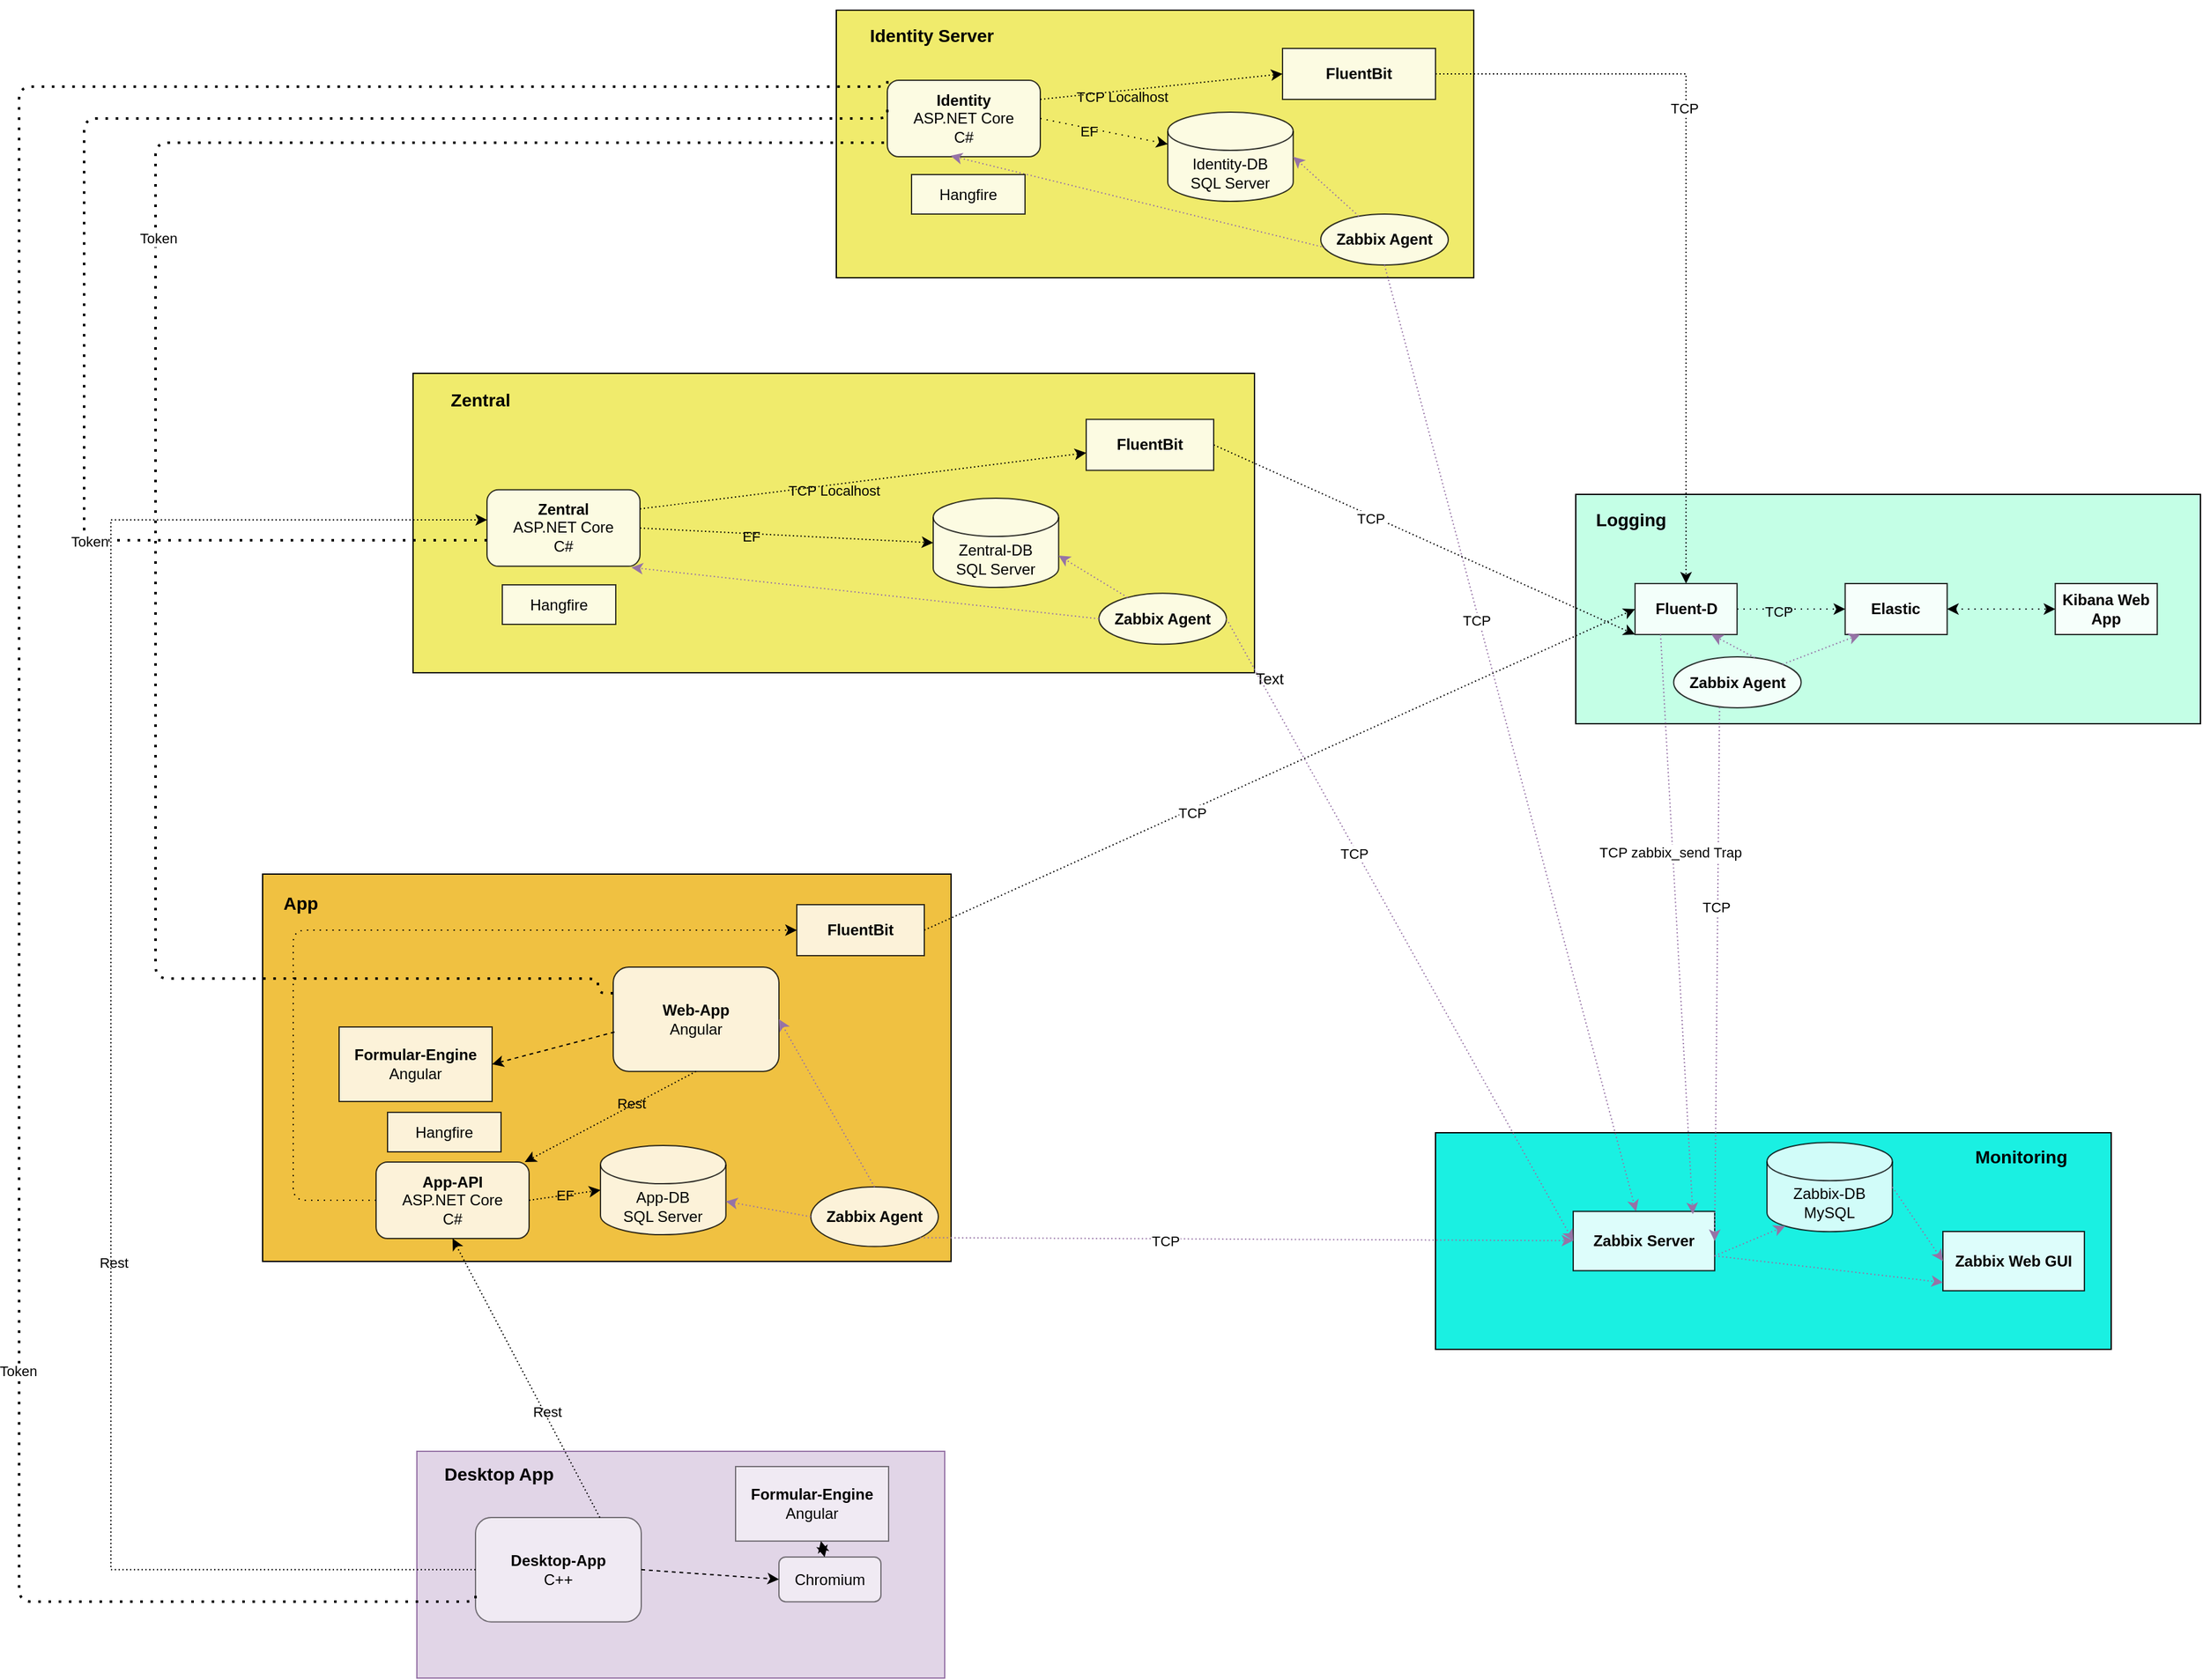 <mxfile version="13.9.9" type="device"><diagram id="kgpKYQtTHZ0yAKxKKP6v" name="Page-1"><mxGraphModel dx="3262" dy="11182" grid="0" gridSize="10" guides="1" tooltips="1" connect="0" arrows="1" fold="1" page="0" pageScale="1" pageWidth="1169" pageHeight="827" math="0" shadow="0"><root><mxCell id="0"/><mxCell id="1" parent="0"/><mxCell id="SCwhC1aCFVVbIEk7alL1-4" value="" style="group" parent="1" vertex="1" connectable="0"><mxGeometry x="-694" y="-8580" width="414" height="178" as="geometry"/></mxCell><mxCell id="CspcoC3dnTflqlSv0pDQ-34" value="" style="rounded=0;whiteSpace=wrap;html=1;fillColor=#e1d5e7;strokeColor=#9673a6;" parent="SCwhC1aCFVVbIEk7alL1-4" vertex="1"><mxGeometry width="414" height="178" as="geometry"/></mxCell><mxCell id="8gRHf_TYqEZh0Na9rNfw-59" value="&lt;b&gt;Desktop-App&lt;/b&gt;&lt;br&gt;C++" style="rounded=1;whiteSpace=wrap;html=1;opacity=50;" parent="SCwhC1aCFVVbIEk7alL1-4" vertex="1"><mxGeometry x="46" y="52.002" width="130" height="81.846" as="geometry"/></mxCell><mxCell id="4SQjoG3vrudGwumoFpq_-115" value="" style="endArrow=classic;html=1;entryX=0;entryY=0.5;entryDx=0;entryDy=0;dashed=1;exitX=1;exitY=0.5;exitDx=0;exitDy=0;" parent="SCwhC1aCFVVbIEk7alL1-4" source="8gRHf_TYqEZh0Na9rNfw-59" target="4SQjoG3vrudGwumoFpq_-134" edge="1"><mxGeometry width="50" height="50" as="geometry"><mxPoint x="420" y="-681.692" as="sourcePoint"/><mxPoint x="330" y="-716.769" as="targetPoint"/></mxGeometry></mxCell><mxCell id="4SQjoG3vrudGwumoFpq_-134" value="Chromium" style="rounded=1;whiteSpace=wrap;html=1;opacity=50;" parent="SCwhC1aCFVVbIEk7alL1-4" vertex="1"><mxGeometry x="284" y="82.996" width="80" height="35.077" as="geometry"/></mxCell><mxCell id="CspcoC3dnTflqlSv0pDQ-65" value="Formular-Engine&lt;br&gt;&lt;span style=&quot;font-weight: normal&quot;&gt;Angular&lt;/span&gt;" style="rounded=0;whiteSpace=wrap;html=1;fontStyle=1;opacity=50;" parent="SCwhC1aCFVVbIEk7alL1-4" vertex="1"><mxGeometry x="250" y="12" width="120" height="58.462" as="geometry"/></mxCell><mxCell id="CspcoC3dnTflqlSv0pDQ-67" value="" style="edgeStyle=none;rounded=0;orthogonalLoop=1;jettySize=auto;html=1;dashed=1;dashPattern=1 4;startArrow=classic;startFill=1;endArrow=classic;endFill=1;" parent="SCwhC1aCFVVbIEk7alL1-4" source="4SQjoG3vrudGwumoFpq_-134" target="CspcoC3dnTflqlSv0pDQ-65" edge="1"><mxGeometry as="geometry"/></mxCell><mxCell id="CspcoC3dnTflqlSv0pDQ-68" value="&lt;b style=&quot;font-size: 14px&quot;&gt;Desktop App&lt;/b&gt;" style="text;html=1;strokeColor=none;fillColor=none;align=center;verticalAlign=middle;whiteSpace=wrap;rounded=0;fontSize=14;" parent="SCwhC1aCFVVbIEk7alL1-4" vertex="1"><mxGeometry x="15" y="8" width="99" height="20" as="geometry"/></mxCell><mxCell id="SCwhC1aCFVVbIEk7alL1-2" value="" style="group" parent="1" vertex="1" connectable="0"><mxGeometry x="-697" y="-9426" width="660" height="235" as="geometry"/></mxCell><mxCell id="8gRHf_TYqEZh0Na9rNfw-7" value="" style="rounded=0;whiteSpace=wrap;html=1;fillColor=#F0EB6C;" parent="SCwhC1aCFVVbIEk7alL1-2" vertex="1"><mxGeometry width="660" height="235" as="geometry"/></mxCell><mxCell id="8gRHf_TYqEZh0Na9rNfw-8" value="&lt;b&gt;Zentral&lt;/b&gt;&lt;br&gt;ASP.NET Core&lt;br&gt;C#" style="rounded=1;whiteSpace=wrap;html=1;opacity=80;" parent="SCwhC1aCFVVbIEk7alL1-2" vertex="1"><mxGeometry x="58" y="91.43" width="120" height="60" as="geometry"/></mxCell><mxCell id="4SQjoG3vrudGwumoFpq_-25" value="Zentral-DB&lt;br&gt;SQL Server" style="shape=cylinder3;whiteSpace=wrap;html=1;boundedLbl=1;backgroundOutline=1;size=15;opacity=80;" parent="SCwhC1aCFVVbIEk7alL1-2" vertex="1"><mxGeometry x="408" y="98" width="98.37" height="70" as="geometry"/></mxCell><mxCell id="4SQjoG3vrudGwumoFpq_-31" value="&lt;b style=&quot;font-size: 14px&quot;&gt;Zentral&lt;br&gt;&lt;br&gt;&lt;/b&gt;" style="text;html=1;strokeColor=none;fillColor=none;align=center;verticalAlign=middle;whiteSpace=wrap;rounded=0;fontSize=14;" parent="SCwhC1aCFVVbIEk7alL1-2" vertex="1"><mxGeometry y="19" width="105.99" height="20" as="geometry"/></mxCell><mxCell id="4SQjoG3vrudGwumoFpq_-38" value="&lt;b&gt;FluentBit&lt;/b&gt;" style="rounded=0;whiteSpace=wrap;html=1;opacity=80;" parent="SCwhC1aCFVVbIEk7alL1-2" vertex="1"><mxGeometry x="528" y="36.14" width="100" height="40" as="geometry"/></mxCell><mxCell id="4SQjoG3vrudGwumoFpq_-45" value="&lt;b&gt;Zabbix Agent&lt;/b&gt;" style="ellipse;whiteSpace=wrap;html=1;opacity=80;" parent="SCwhC1aCFVVbIEk7alL1-2" vertex="1"><mxGeometry x="538" y="172.63" width="100" height="40" as="geometry"/></mxCell><mxCell id="4SQjoG3vrudGwumoFpq_-62" style="edgeStyle=none;rounded=0;orthogonalLoop=1;jettySize=auto;html=1;exitX=1;exitY=0.5;exitDx=0;exitDy=0;entryX=0;entryY=0.5;entryDx=0;entryDy=0;entryPerimeter=0;dashed=1;dashPattern=1 2;" parent="SCwhC1aCFVVbIEk7alL1-2" source="8gRHf_TYqEZh0Na9rNfw-8" target="4SQjoG3vrudGwumoFpq_-25" edge="1"><mxGeometry x="-2" y="-4" as="geometry"><mxPoint x="788" y="-494" as="sourcePoint"/><mxPoint x="908" y="-494" as="targetPoint"/></mxGeometry></mxCell><mxCell id="4SQjoG3vrudGwumoFpq_-63" value="EF" style="edgeLabel;html=1;align=center;verticalAlign=middle;resizable=0;points=[];labelBackgroundColor=none;" parent="4SQjoG3vrudGwumoFpq_-62" vertex="1" connectable="0"><mxGeometry x="-0.25" y="-2" relative="1" as="geometry"><mxPoint as="offset"/></mxGeometry></mxCell><mxCell id="4SQjoG3vrudGwumoFpq_-87" style="edgeStyle=none;rounded=0;orthogonalLoop=1;jettySize=auto;html=1;exitX=1;exitY=0.25;exitDx=0;exitDy=0;dashed=1;dashPattern=1 2;" parent="SCwhC1aCFVVbIEk7alL1-2" source="8gRHf_TYqEZh0Na9rNfw-8" target="4SQjoG3vrudGwumoFpq_-38" edge="1"><mxGeometry x="-2" y="-4" as="geometry"><mxPoint x="188" y="131.43" as="sourcePoint"/><mxPoint x="288.82" y="66.285" as="targetPoint"/></mxGeometry></mxCell><mxCell id="4SQjoG3vrudGwumoFpq_-89" value="TCP Localhost" style="edgeLabel;html=1;align=center;verticalAlign=middle;resizable=0;points=[];labelBackgroundColor=none;" parent="4SQjoG3vrudGwumoFpq_-87" vertex="1" connectable="0"><mxGeometry x="-0.136" y="-4" relative="1" as="geometry"><mxPoint as="offset"/></mxGeometry></mxCell><mxCell id="CspcoC3dnTflqlSv0pDQ-7" style="edgeStyle=none;rounded=0;orthogonalLoop=1;jettySize=auto;html=1;fillColor=#e1d5e7;strokeColor=#9673a6;dashed=1;dashPattern=1 2;entryX=1;entryY=0;entryDx=0;entryDy=45;entryPerimeter=0;" parent="SCwhC1aCFVVbIEk7alL1-2" source="4SQjoG3vrudGwumoFpq_-45" target="4SQjoG3vrudGwumoFpq_-25" edge="1"><mxGeometry x="4" y="6" as="geometry"><mxPoint x="1024.943" y="135.129" as="sourcePoint"/><mxPoint x="1204" y="156" as="targetPoint"/></mxGeometry></mxCell><mxCell id="CspcoC3dnTflqlSv0pDQ-8" style="edgeStyle=none;rounded=0;orthogonalLoop=1;jettySize=auto;html=1;fillColor=#e1d5e7;strokeColor=#9673a6;dashed=1;dashPattern=1 2;entryX=0.944;entryY=1.015;entryDx=0;entryDy=0;entryPerimeter=0;exitX=0;exitY=0.5;exitDx=0;exitDy=0;" parent="SCwhC1aCFVVbIEk7alL1-2" source="4SQjoG3vrudGwumoFpq_-45" target="8gRHf_TYqEZh0Na9rNfw-8" edge="1"><mxGeometry x="4" y="6" as="geometry"><mxPoint x="570.265" y="185.989" as="sourcePoint"/><mxPoint x="387.19" y="76.14" as="targetPoint"/></mxGeometry></mxCell><mxCell id="ZOVx9pZuGwwrexXWV4AR-3" value="Hangfire" style="rounded=0;whiteSpace=wrap;html=1;opacity=80;" vertex="1" parent="SCwhC1aCFVVbIEk7alL1-2"><mxGeometry x="70" y="166" width="89" height="31" as="geometry"/></mxCell><mxCell id="SCwhC1aCFVVbIEk7alL1-1" value="" style="group" parent="1" vertex="1" connectable="0"><mxGeometry x="-815" y="-9033" width="540" height="304" as="geometry"/></mxCell><mxCell id="8gRHf_TYqEZh0Na9rNfw-1" value="" style="rounded=0;whiteSpace=wrap;html=1;fillColor=#F0C141;" parent="SCwhC1aCFVVbIEk7alL1-1" vertex="1"><mxGeometry width="540" height="304" as="geometry"/></mxCell><mxCell id="8gRHf_TYqEZh0Na9rNfw-3" value="&lt;b&gt;Web-App&lt;/b&gt;&lt;br&gt;Angular" style="rounded=1;whiteSpace=wrap;html=1;opacity=80;" parent="SCwhC1aCFVVbIEk7alL1-1" vertex="1"><mxGeometry x="275" y="73.002" width="130" height="81.846" as="geometry"/></mxCell><mxCell id="8gRHf_TYqEZh0Na9rNfw-75" value="Formular-Engine&lt;br&gt;&lt;span style=&quot;font-weight: normal&quot;&gt;Angular&lt;/span&gt;" style="rounded=0;whiteSpace=wrap;html=1;fontStyle=1;opacity=80;" parent="SCwhC1aCFVVbIEk7alL1-1" vertex="1"><mxGeometry x="60" y="120" width="120" height="58.462" as="geometry"/></mxCell><mxCell id="4SQjoG3vrudGwumoFpq_-30" value="&lt;b style=&quot;font-size: 14px;&quot;&gt;App&lt;/b&gt;" style="text;html=1;strokeColor=none;fillColor=none;align=center;verticalAlign=middle;whiteSpace=wrap;rounded=0;fontSize=14;" parent="SCwhC1aCFVVbIEk7alL1-1" vertex="1"><mxGeometry x="10" y="11.692" width="40" height="23.385" as="geometry"/></mxCell><mxCell id="4SQjoG3vrudGwumoFpq_-111" value="" style="endArrow=classic;html=1;entryX=1;entryY=0.5;entryDx=0;entryDy=0;dashed=1;exitX=0.008;exitY=0.623;exitDx=0;exitDy=0;exitPerimeter=0;" parent="SCwhC1aCFVVbIEk7alL1-1" source="8gRHf_TYqEZh0Na9rNfw-3" target="8gRHf_TYqEZh0Na9rNfw-75" edge="1"><mxGeometry width="50" height="50" as="geometry"><mxPoint x="670" y="385.846" as="sourcePoint"/><mxPoint x="720" y="327.385" as="targetPoint"/></mxGeometry></mxCell><mxCell id="CspcoC3dnTflqlSv0pDQ-13" value="&lt;b&gt;Zabbix Agent&lt;/b&gt;" style="ellipse;whiteSpace=wrap;html=1;opacity=80;" parent="SCwhC1aCFVVbIEk7alL1-1" vertex="1"><mxGeometry x="430" y="245.538" width="100" height="46.769" as="geometry"/></mxCell><mxCell id="CspcoC3dnTflqlSv0pDQ-14" style="edgeStyle=none;rounded=0;orthogonalLoop=1;jettySize=auto;html=1;fillColor=#e1d5e7;strokeColor=#9673a6;dashed=1;dashPattern=1 2;exitX=0.5;exitY=0;exitDx=0;exitDy=0;entryX=1;entryY=0.5;entryDx=0;entryDy=0;" parent="SCwhC1aCFVVbIEk7alL1-1" source="CspcoC3dnTflqlSv0pDQ-13" target="8gRHf_TYqEZh0Na9rNfw-3" edge="1"><mxGeometry as="geometry"><mxPoint x="655.6" y="584.382" as="sourcePoint"/><mxPoint x="588.37" y="520.308" as="targetPoint"/></mxGeometry></mxCell><mxCell id="4SQjoG3vrudGwumoFpq_-121" value="&lt;b&gt;App-API&lt;/b&gt;&lt;br&gt;ASP.NET Core&lt;br&gt;C#" style="rounded=1;whiteSpace=wrap;html=1;opacity=80;" parent="SCwhC1aCFVVbIEk7alL1-1" vertex="1"><mxGeometry x="89" y="226" width="120" height="60" as="geometry"/></mxCell><mxCell id="4SQjoG3vrudGwumoFpq_-113" style="edgeStyle=none;rounded=0;orthogonalLoop=1;jettySize=auto;html=1;exitX=0.5;exitY=1;exitDx=0;exitDy=0;dashed=1;dashPattern=1 2;" parent="SCwhC1aCFVVbIEk7alL1-1" source="8gRHf_TYqEZh0Na9rNfw-3" target="4SQjoG3vrudGwumoFpq_-121" edge="1"><mxGeometry as="geometry"><mxPoint x="456" y="117" as="sourcePoint"/><mxPoint x="1132.515" y="207" as="targetPoint"/></mxGeometry></mxCell><mxCell id="4SQjoG3vrudGwumoFpq_-114" value="Rest" style="edgeLabel;html=1;align=center;verticalAlign=middle;resizable=0;points=[];labelBackgroundColor=none;" parent="4SQjoG3vrudGwumoFpq_-113" vertex="1" connectable="0"><mxGeometry x="-0.25" y="-2" relative="1" as="geometry"><mxPoint as="offset"/></mxGeometry></mxCell><mxCell id="4SQjoG3vrudGwumoFpq_-24" value="App-DB&lt;br&gt;SQL Server" style="shape=cylinder3;whiteSpace=wrap;html=1;boundedLbl=1;backgroundOutline=1;size=15;opacity=80;" parent="SCwhC1aCFVVbIEk7alL1-1" vertex="1"><mxGeometry x="265" y="213" width="98.37" height="70" as="geometry"/></mxCell><mxCell id="4SQjoG3vrudGwumoFpq_-122" value="EF" style="endArrow=classic;html=1;dashed=1;dashPattern=1 2;exitX=1;exitY=0.5;exitDx=0;exitDy=0;entryX=0;entryY=0.5;entryDx=0;entryDy=0;entryPerimeter=0;labelBackgroundColor=none;" parent="SCwhC1aCFVVbIEk7alL1-1" source="4SQjoG3vrudGwumoFpq_-121" target="4SQjoG3vrudGwumoFpq_-24" edge="1"><mxGeometry x="29" y="347" width="50" height="50" as="geometry"><mxPoint x="579" y="312" as="sourcePoint"/><mxPoint x="629" y="262" as="targetPoint"/></mxGeometry></mxCell><mxCell id="4SQjoG3vrudGwumoFpq_-39" value="&lt;b&gt;FluentBit&lt;/b&gt;" style="rounded=0;whiteSpace=wrap;html=1;opacity=80;" parent="SCwhC1aCFVVbIEk7alL1-1" vertex="1"><mxGeometry x="419" y="24" width="100" height="40" as="geometry"/></mxCell><mxCell id="CspcoC3dnTflqlSv0pDQ-71" value="" style="endArrow=classic;html=1;dashed=1;dashPattern=1 4;entryX=0;entryY=0.5;entryDx=0;entryDy=0;exitX=0;exitY=0.5;exitDx=0;exitDy=0;edgeStyle=orthogonalEdgeStyle;" parent="SCwhC1aCFVVbIEk7alL1-1" source="4SQjoG3vrudGwumoFpq_-121" target="4SQjoG3vrudGwumoFpq_-39" edge="1"><mxGeometry width="50" height="50" relative="1" as="geometry"><mxPoint x="948" y="323" as="sourcePoint"/><mxPoint x="998" y="273" as="targetPoint"/><Array as="points"><mxPoint x="24" y="256"/><mxPoint x="24" y="44"/></Array></mxGeometry></mxCell><mxCell id="CspcoC3dnTflqlSv0pDQ-72" style="edgeStyle=none;rounded=0;orthogonalLoop=1;jettySize=auto;html=1;fillColor=#e1d5e7;strokeColor=#9673a6;dashed=1;dashPattern=1 2;exitX=0;exitY=0.5;exitDx=0;exitDy=0;" parent="SCwhC1aCFVVbIEk7alL1-1" source="CspcoC3dnTflqlSv0pDQ-13" target="4SQjoG3vrudGwumoFpq_-24" edge="1"><mxGeometry x="10" y="10" as="geometry"><mxPoint x="490.0" y="255.538" as="sourcePoint"/><mxPoint x="415.0" y="123.925" as="targetPoint"/></mxGeometry></mxCell><mxCell id="ZOVx9pZuGwwrexXWV4AR-1" value="Hangfire" style="rounded=0;whiteSpace=wrap;html=1;opacity=80;" vertex="1" parent="SCwhC1aCFVVbIEk7alL1-1"><mxGeometry x="98" y="187" width="89" height="31" as="geometry"/></mxCell><mxCell id="8gRHf_TYqEZh0Na9rNfw-10" value="" style="rounded=0;whiteSpace=wrap;html=1;fillColor=#F0EB6C;fontStyle=4" parent="1" vertex="1"><mxGeometry x="-365" y="-9711" width="500" height="210" as="geometry"/></mxCell><mxCell id="4SQjoG3vrudGwumoFpq_-56" style="edgeStyle=none;rounded=0;orthogonalLoop=1;jettySize=auto;html=1;exitX=1;exitY=0.5;exitDx=0;exitDy=0;dashed=1;dashPattern=1 4;" parent="1" source="8gRHf_TYqEZh0Na9rNfw-11" target="4SQjoG3vrudGwumoFpq_-32" edge="1"><mxGeometry relative="1" as="geometry"/></mxCell><mxCell id="4SQjoG3vrudGwumoFpq_-57" value="EF" style="edgeLabel;html=1;align=center;verticalAlign=middle;resizable=0;points=[];labelBackgroundColor=none;" parent="4SQjoG3vrudGwumoFpq_-56" vertex="1" connectable="0"><mxGeometry x="-0.25" y="-2" relative="1" as="geometry"><mxPoint as="offset"/></mxGeometry></mxCell><mxCell id="8gRHf_TYqEZh0Na9rNfw-11" value="&lt;b&gt;Identity&lt;/b&gt;&lt;br&gt;ASP.NET Core&lt;br&gt;C#" style="rounded=1;whiteSpace=wrap;html=1;opacity=80;" parent="1" vertex="1"><mxGeometry x="-325" y="-9656" width="120" height="60" as="geometry"/></mxCell><mxCell id="4SQjoG3vrudGwumoFpq_-14" style="edgeStyle=none;rounded=0;orthogonalLoop=1;jettySize=auto;html=1;exitX=0;exitY=0;exitDx=0;exitDy=0;" parent="1" source="8gRHf_TYqEZh0Na9rNfw-10" target="8gRHf_TYqEZh0Na9rNfw-10" edge="1"><mxGeometry relative="1" as="geometry"/></mxCell><mxCell id="4SQjoG3vrudGwumoFpq_-15" style="edgeStyle=none;rounded=0;orthogonalLoop=1;jettySize=auto;html=1;exitX=1;exitY=1;exitDx=0;exitDy=0;" parent="1" source="8gRHf_TYqEZh0Na9rNfw-10" target="8gRHf_TYqEZh0Na9rNfw-10" edge="1"><mxGeometry relative="1" as="geometry"/></mxCell><mxCell id="4SQjoG3vrudGwumoFpq_-16" style="edgeStyle=none;rounded=0;orthogonalLoop=1;jettySize=auto;html=1;exitX=1;exitY=0.5;exitDx=0;exitDy=0;" parent="1" source="8gRHf_TYqEZh0Na9rNfw-10" target="8gRHf_TYqEZh0Na9rNfw-10" edge="1"><mxGeometry relative="1" as="geometry"/></mxCell><mxCell id="4SQjoG3vrudGwumoFpq_-32" value="Identity-DB&lt;br&gt;SQL Server" style="shape=cylinder3;whiteSpace=wrap;html=1;boundedLbl=1;backgroundOutline=1;size=15;opacity=80;" parent="1" vertex="1"><mxGeometry x="-105" y="-9631" width="98.37" height="70" as="geometry"/></mxCell><mxCell id="4SQjoG3vrudGwumoFpq_-37" value="&lt;b&gt;FluentBit&lt;/b&gt;" style="rounded=0;whiteSpace=wrap;html=1;opacity=80;" parent="1" vertex="1"><mxGeometry x="-15" y="-9681" width="120" height="40" as="geometry"/></mxCell><mxCell id="4SQjoG3vrudGwumoFpq_-43" value="&lt;b&gt;Zabbix Agent&lt;/b&gt;" style="ellipse;whiteSpace=wrap;html=1;opacity=80;" parent="1" vertex="1"><mxGeometry x="15" y="-9551" width="100" height="40" as="geometry"/></mxCell><mxCell id="4SQjoG3vrudGwumoFpq_-47" value="" style="rounded=0;whiteSpace=wrap;html=1;fillColor=#1AF0E2;" parent="1" vertex="1" connectable="0"><mxGeometry x="105" y="-8830" width="530" height="170" as="geometry"/></mxCell><mxCell id="4SQjoG3vrudGwumoFpq_-48" value="&lt;b style=&quot;font-size: 14px;&quot;&gt;Identity Server&lt;/b&gt;" style="text;html=1;strokeColor=none;fillColor=none;align=center;verticalAlign=middle;whiteSpace=wrap;rounded=0;fontSize=14;" parent="1" vertex="1"><mxGeometry x="-345" y="-9701" width="110" height="20" as="geometry"/></mxCell><mxCell id="4SQjoG3vrudGwumoFpq_-67" style="edgeStyle=none;rounded=0;orthogonalLoop=1;jettySize=auto;html=1;exitX=0.5;exitY=1;exitDx=0;exitDy=0;fillColor=#e1d5e7;strokeColor=#9673a6;dashed=1;dashPattern=1 2;" parent="1" source="4SQjoG3vrudGwumoFpq_-43" target="8gRHf_TYqEZh0Na9rNfw-40" edge="1"><mxGeometry relative="1" as="geometry"><mxPoint x="-185" y="-9606" as="sourcePoint"/><mxPoint x="-65" y="-9606" as="targetPoint"/></mxGeometry></mxCell><mxCell id="4SQjoG3vrudGwumoFpq_-68" value="TCP" style="edgeLabel;html=1;align=center;verticalAlign=middle;resizable=0;points=[];" parent="4SQjoG3vrudGwumoFpq_-67" vertex="1" connectable="0"><mxGeometry x="-0.25" y="-2" relative="1" as="geometry"><mxPoint as="offset"/></mxGeometry></mxCell><mxCell id="4SQjoG3vrudGwumoFpq_-92" value="" style="edgeStyle=none;rounded=0;orthogonalLoop=1;jettySize=auto;html=1;exitX=1;exitY=0.25;exitDx=0;exitDy=0;entryX=0;entryY=0.5;entryDx=0;entryDy=0;dashed=1;dashPattern=1 2;" parent="1" source="8gRHf_TYqEZh0Na9rNfw-11" target="4SQjoG3vrudGwumoFpq_-37" edge="1"><mxGeometry relative="1" as="geometry"><mxPoint x="-257.04" y="-9594.02" as="sourcePoint"/><mxPoint x="-254.04" y="-9570" as="targetPoint"/></mxGeometry></mxCell><mxCell id="4SQjoG3vrudGwumoFpq_-129" value="TCP Localhost" style="edgeLabel;html=1;align=center;verticalAlign=middle;resizable=0;points=[];labelBackgroundColor=none;" parent="4SQjoG3vrudGwumoFpq_-92" vertex="1" connectable="0"><mxGeometry x="-0.33" y="-4" relative="1" as="geometry"><mxPoint as="offset"/></mxGeometry></mxCell><mxCell id="8gRHf_TYqEZh0Na9rNfw-39" value="Monitoring&lt;br style=&quot;font-size: 14px;&quot;&gt;" style="text;html=1;strokeColor=none;fillColor=none;align=center;verticalAlign=middle;whiteSpace=wrap;rounded=0;fontStyle=1;fontSize=14;" parent="1" vertex="1"><mxGeometry x="500" y="-8822.357" width="129.434" height="23.265" as="geometry"/></mxCell><mxCell id="8gRHf_TYqEZh0Na9rNfw-40" value="&lt;b&gt;Zabbix Server&lt;/b&gt;" style="rounded=0;whiteSpace=wrap;html=1;strokeWidth=1;perimeterSpacing=0;opacity=85;" parent="1" vertex="1"><mxGeometry x="213.0" y="-8768.269" width="110.943" height="46.531" as="geometry"/></mxCell><mxCell id="4SQjoG3vrudGwumoFpq_-9" value="" style="rounded=0;whiteSpace=wrap;html=1;fillColor=#C4FFE6;fontStyle=4" parent="1" vertex="1"><mxGeometry x="215" y="-9331" width="490" height="180" as="geometry"/></mxCell><mxCell id="4SQjoG3vrudGwumoFpq_-10" value="&lt;b style=&quot;font-size: 14px;&quot;&gt;Logging&lt;/b&gt;" style="text;html=1;strokeColor=none;fillColor=none;align=center;verticalAlign=middle;whiteSpace=wrap;rounded=0;fontSize=14;" parent="1" vertex="1"><mxGeometry x="234.995" y="-9321" width="46.791" height="20" as="geometry"/></mxCell><mxCell id="4SQjoG3vrudGwumoFpq_-36" value="&lt;b&gt;Fluent-D&lt;/b&gt;" style="rounded=0;whiteSpace=wrap;html=1;opacity=80;" parent="1" vertex="1"><mxGeometry x="261.515" y="-9261" width="80" height="40" as="geometry"/></mxCell><mxCell id="4SQjoG3vrudGwumoFpq_-40" value="&lt;b&gt;Elastic&lt;br&gt;&lt;/b&gt;" style="rounded=0;whiteSpace=wrap;html=1;opacity=85;" parent="1" vertex="1"><mxGeometry x="426.31" y="-9261" width="80" height="40" as="geometry"/></mxCell><mxCell id="4SQjoG3vrudGwumoFpq_-42" value="&lt;b&gt;Kibana Web App&lt;/b&gt;" style="rounded=0;whiteSpace=wrap;html=1;opacity=85;" parent="1" vertex="1"><mxGeometry x="591.12" y="-9261" width="80" height="40" as="geometry"/></mxCell><mxCell id="4SQjoG3vrudGwumoFpq_-50" value="&lt;b&gt;Zabbix Agent&lt;/b&gt;" style="ellipse;whiteSpace=wrap;html=1;opacity=80;" parent="1" vertex="1"><mxGeometry x="291.79" y="-9203.5" width="100" height="40" as="geometry"/></mxCell><mxCell id="4SQjoG3vrudGwumoFpq_-81" style="edgeStyle=none;rounded=0;orthogonalLoop=1;jettySize=auto;html=1;exitX=1;exitY=0.5;exitDx=0;exitDy=0;entryX=0;entryY=0.5;entryDx=0;entryDy=0;dashed=1;dashPattern=1 4;" parent="1" source="4SQjoG3vrudGwumoFpq_-36" target="4SQjoG3vrudGwumoFpq_-40" edge="1"><mxGeometry x="225" y="-9326" as="geometry"><mxPoint x="-245" y="-9606" as="sourcePoint"/><mxPoint x="-125" y="-9606" as="targetPoint"/></mxGeometry></mxCell><mxCell id="4SQjoG3vrudGwumoFpq_-82" value="TCP" style="edgeLabel;html=1;align=center;verticalAlign=middle;resizable=0;points=[];labelBackgroundColor=none;" parent="4SQjoG3vrudGwumoFpq_-81" vertex="1" connectable="0"><mxGeometry x="-0.25" y="-2" relative="1" as="geometry"><mxPoint as="offset"/></mxGeometry></mxCell><mxCell id="4SQjoG3vrudGwumoFpq_-75" style="edgeStyle=none;rounded=0;orthogonalLoop=1;jettySize=auto;html=1;exitX=0.36;exitY=0.988;exitDx=0;exitDy=0;entryX=1;entryY=0.5;entryDx=0;entryDy=0;fillColor=#e1d5e7;strokeColor=#9673a6;exitPerimeter=0;dashed=1;dashPattern=1 2;" parent="1" source="4SQjoG3vrudGwumoFpq_-50" target="8gRHf_TYqEZh0Na9rNfw-40" edge="1"><mxGeometry relative="1" as="geometry"><mxPoint x="65" y="-9501" as="sourcePoint"/><mxPoint x="-19.851" y="-8888.619" as="targetPoint"/></mxGeometry></mxCell><mxCell id="4SQjoG3vrudGwumoFpq_-76" value="TCP" style="edgeLabel;html=1;align=center;verticalAlign=middle;resizable=0;points=[];" parent="4SQjoG3vrudGwumoFpq_-75" vertex="1" connectable="0"><mxGeometry x="-0.25" y="-2" relative="1" as="geometry"><mxPoint as="offset"/></mxGeometry></mxCell><mxCell id="4SQjoG3vrudGwumoFpq_-71" style="edgeStyle=orthogonalEdgeStyle;rounded=0;orthogonalLoop=1;jettySize=auto;html=1;entryX=0.5;entryY=0;entryDx=0;entryDy=0;dashed=1;dashPattern=1 2;exitX=1;exitY=0.5;exitDx=0;exitDy=0;" parent="1" source="4SQjoG3vrudGwumoFpq_-37" target="4SQjoG3vrudGwumoFpq_-36" edge="1"><mxGeometry relative="1" as="geometry"><mxPoint x="-165" y="-9586" as="sourcePoint"/><mxPoint x="-45" y="-9586" as="targetPoint"/><Array as="points"><mxPoint x="301" y="-9661"/></Array></mxGeometry></mxCell><mxCell id="4SQjoG3vrudGwumoFpq_-72" value="TCP" style="edgeLabel;html=1;align=center;verticalAlign=middle;resizable=0;points=[];" parent="4SQjoG3vrudGwumoFpq_-71" vertex="1" connectable="0"><mxGeometry x="-0.25" y="-2" relative="1" as="geometry"><mxPoint as="offset"/></mxGeometry></mxCell><mxCell id="CspcoC3dnTflqlSv0pDQ-1" value="Zabbix-DB MySQL" style="shape=cylinder3;whiteSpace=wrap;html=1;boundedLbl=1;backgroundOutline=1;size=15;opacity=80;" parent="1" vertex="1"><mxGeometry x="365" y="-8822.36" width="98.37" height="70" as="geometry"/></mxCell><mxCell id="CspcoC3dnTflqlSv0pDQ-2" value="&lt;b&gt;Zabbix Web GUI&lt;/b&gt;" style="rounded=0;whiteSpace=wrap;html=1;strokeWidth=1;perimeterSpacing=0;opacity=85;" parent="1" vertex="1"><mxGeometry x="503.0" y="-8752.499" width="110.943" height="46.531" as="geometry"/></mxCell><mxCell id="CspcoC3dnTflqlSv0pDQ-3" style="edgeStyle=none;rounded=0;orthogonalLoop=1;jettySize=auto;html=1;exitX=1;exitY=0.75;exitDx=0;exitDy=0;entryX=0.145;entryY=1;entryDx=0;entryDy=-4.35;fillColor=#e1d5e7;strokeColor=#9673a6;dashed=1;dashPattern=1 2;entryPerimeter=0;" parent="1" source="8gRHf_TYqEZh0Na9rNfw-40" target="CspcoC3dnTflqlSv0pDQ-1" edge="1"><mxGeometry relative="1" as="geometry"><mxPoint x="625.79" y="-9125.48" as="sourcePoint"/><mxPoint x="333.943" y="-8757.503" as="targetPoint"/></mxGeometry></mxCell><mxCell id="CspcoC3dnTflqlSv0pDQ-5" style="edgeStyle=none;rounded=0;orthogonalLoop=1;jettySize=auto;html=1;exitX=1;exitY=0.5;exitDx=0;exitDy=0;fillColor=#e1d5e7;strokeColor=#9673a6;dashed=1;dashPattern=1 2;exitPerimeter=0;entryX=0;entryY=0.5;entryDx=0;entryDy=0;" parent="1" source="CspcoC3dnTflqlSv0pDQ-1" target="CspcoC3dnTflqlSv0pDQ-2" edge="1"><mxGeometry relative="1" as="geometry"><mxPoint x="333.943" y="-8745.871" as="sourcePoint"/><mxPoint x="493" y="-8742.5" as="targetPoint"/></mxGeometry></mxCell><mxCell id="CspcoC3dnTflqlSv0pDQ-6" style="edgeStyle=none;rounded=0;orthogonalLoop=1;jettySize=auto;html=1;exitX=1;exitY=0.75;exitDx=0;exitDy=0;fillColor=#e1d5e7;strokeColor=#9673a6;dashed=1;dashPattern=1 2;" parent="1" source="8gRHf_TYqEZh0Na9rNfw-40" edge="1"><mxGeometry relative="1" as="geometry"><mxPoint x="333.943" y="-8723.371" as="sourcePoint"/><mxPoint x="503" y="-8712.5" as="targetPoint"/></mxGeometry></mxCell><mxCell id="CspcoC3dnTflqlSv0pDQ-11" style="edgeStyle=none;rounded=0;orthogonalLoop=1;jettySize=auto;html=1;fillColor=#e1d5e7;strokeColor=#9673a6;dashed=1;dashPattern=1 2;exitX=0.035;exitY=0.659;exitDx=0;exitDy=0;exitPerimeter=0;entryX=0.414;entryY=0.988;entryDx=0;entryDy=0;entryPerimeter=0;" parent="1" source="4SQjoG3vrudGwumoFpq_-43" target="8gRHf_TYqEZh0Na9rNfw-11" edge="1"><mxGeometry relative="1" as="geometry"><mxPoint x="-329.4" y="-8941.2" as="sourcePoint"/><mxPoint x="-396.63" y="-8996" as="targetPoint"/></mxGeometry></mxCell><mxCell id="CspcoC3dnTflqlSv0pDQ-12" style="edgeStyle=none;rounded=0;orthogonalLoop=1;jettySize=auto;html=1;fillColor=#e1d5e7;strokeColor=#9673a6;dashed=1;dashPattern=1 2;entryX=1;entryY=0.5;entryDx=0;entryDy=0;entryPerimeter=0;" parent="1" source="4SQjoG3vrudGwumoFpq_-43" target="4SQjoG3vrudGwumoFpq_-32" edge="1"><mxGeometry relative="1" as="geometry"><mxPoint x="28.5" y="-9514.64" as="sourcePoint"/><mxPoint x="-265.32" y="-9586.72" as="targetPoint"/></mxGeometry></mxCell><mxCell id="CspcoC3dnTflqlSv0pDQ-24" style="edgeStyle=none;rounded=0;orthogonalLoop=1;jettySize=auto;html=1;fillColor=#e1d5e7;strokeColor=#9673a6;dashed=1;dashPattern=1 2;entryX=0.146;entryY=1;entryDx=0;entryDy=0;entryPerimeter=0;exitX=1;exitY=0;exitDx=0;exitDy=0;" parent="1" source="4SQjoG3vrudGwumoFpq_-50" target="4SQjoG3vrudGwumoFpq_-40" edge="1"><mxGeometry relative="1" as="geometry"><mxPoint x="386" y="-9199" as="sourcePoint"/><mxPoint x="-396.63" y="-8996" as="targetPoint"/></mxGeometry></mxCell><mxCell id="CspcoC3dnTflqlSv0pDQ-25" style="edgeStyle=none;rounded=0;orthogonalLoop=1;jettySize=auto;html=1;fillColor=#e1d5e7;strokeColor=#9673a6;dashed=1;dashPattern=1 2;entryX=0.75;entryY=1;entryDx=0;entryDy=0;exitX=0.636;exitY=0.015;exitDx=0;exitDy=0;exitPerimeter=0;" parent="1" source="4SQjoG3vrudGwumoFpq_-50" target="4SQjoG3vrudGwumoFpq_-36" edge="1"><mxGeometry relative="1" as="geometry"><mxPoint x="387.023" y="-9187.691" as="sourcePoint"/><mxPoint x="447.99" y="-9211" as="targetPoint"/></mxGeometry></mxCell><mxCell id="4SQjoG3vrudGwumoFpq_-106" style="edgeStyle=none;rounded=0;orthogonalLoop=1;jettySize=auto;html=1;entryX=0.846;entryY=0.045;entryDx=0;entryDy=0;fillColor=#e1d5e7;strokeColor=#9673a6;dashed=1;dashPattern=1 2;entryPerimeter=0;exitX=0.25;exitY=1;exitDx=0;exitDy=0;" parent="1" source="4SQjoG3vrudGwumoFpq_-36" target="8gRHf_TYqEZh0Na9rNfw-40" edge="1"><mxGeometry relative="1" as="geometry"><mxPoint x="454" y="-9049" as="sourcePoint"/><mxPoint x="33.113" y="-8870.524" as="targetPoint"/></mxGeometry></mxCell><mxCell id="4SQjoG3vrudGwumoFpq_-107" value="TCP zabbix_send Trap" style="edgeLabel;html=1;align=center;verticalAlign=middle;resizable=0;points=[];" parent="4SQjoG3vrudGwumoFpq_-106" vertex="1" connectable="0"><mxGeometry x="-0.25" y="-2" relative="1" as="geometry"><mxPoint as="offset"/></mxGeometry></mxCell><mxCell id="CspcoC3dnTflqlSv0pDQ-26" value="Text" style="text;html=1;strokeColor=none;fillColor=none;align=center;verticalAlign=middle;whiteSpace=wrap;rounded=0;labelBackgroundColor=none;" parent="1" vertex="1"><mxGeometry x="-45" y="-9196" width="40" height="20" as="geometry"/></mxCell><mxCell id="CspcoC3dnTflqlSv0pDQ-28" value="" style="endArrow=classic;startArrow=classic;html=1;dashed=1;dashPattern=1 4;exitX=1;exitY=0.5;exitDx=0;exitDy=0;entryX=0;entryY=0.5;entryDx=0;entryDy=0;" parent="1" source="4SQjoG3vrudGwumoFpq_-40" target="4SQjoG3vrudGwumoFpq_-42" edge="1"><mxGeometry width="50" height="50" relative="1" as="geometry"><mxPoint x="518" y="-9150" as="sourcePoint"/><mxPoint x="568" y="-9200" as="targetPoint"/></mxGeometry></mxCell><mxCell id="CspcoC3dnTflqlSv0pDQ-29" value="" style="endArrow=none;dashed=1;html=1;dashPattern=1 3;strokeWidth=2;entryX=0;entryY=0.383;entryDx=0;entryDy=0;edgeStyle=orthogonalEdgeStyle;entryPerimeter=0;" parent="1" source="8gRHf_TYqEZh0Na9rNfw-8" target="8gRHf_TYqEZh0Na9rNfw-11" edge="1"><mxGeometry width="50" height="50" relative="1" as="geometry"><mxPoint x="-566" y="-9378" as="sourcePoint"/><mxPoint x="-315" y="-9646" as="targetPoint"/><Array as="points"><mxPoint x="-955" y="-9295"/><mxPoint x="-955" y="-9626"/><mxPoint x="-325" y="-9626"/></Array></mxGeometry></mxCell><mxCell id="CspcoC3dnTflqlSv0pDQ-30" value="Token" style="edgeLabel;html=1;align=center;verticalAlign=middle;resizable=0;points=[];" parent="CspcoC3dnTflqlSv0pDQ-29" vertex="1" connectable="0"><mxGeometry x="-0.514" y="1" relative="1" as="geometry"><mxPoint as="offset"/></mxGeometry></mxCell><mxCell id="CspcoC3dnTflqlSv0pDQ-35" style="edgeStyle=orthogonalEdgeStyle;rounded=0;orthogonalLoop=1;jettySize=auto;html=1;dashed=1;dashPattern=1 2;" parent="1" source="8gRHf_TYqEZh0Na9rNfw-59" edge="1"><mxGeometry relative="1" as="geometry"><mxPoint x="-827.5" y="-8477.998" as="sourcePoint"/><mxPoint x="-639" y="-9311" as="targetPoint"/><Array as="points"><mxPoint x="-934" y="-8487"/><mxPoint x="-934" y="-9311"/><mxPoint x="-639" y="-9311"/></Array></mxGeometry></mxCell><mxCell id="CspcoC3dnTflqlSv0pDQ-36" value="Rest" style="edgeLabel;html=1;align=center;verticalAlign=middle;resizable=0;points=[];labelBackgroundColor=none;" parent="CspcoC3dnTflqlSv0pDQ-35" vertex="1" connectable="0"><mxGeometry x="-0.25" y="-2" relative="1" as="geometry"><mxPoint as="offset"/></mxGeometry></mxCell><mxCell id="4SQjoG3vrudGwumoFpq_-117" style="edgeStyle=none;rounded=0;orthogonalLoop=1;jettySize=auto;html=1;exitX=0.75;exitY=0;exitDx=0;exitDy=0;dashed=1;dashPattern=1 2;entryX=0.5;entryY=1;entryDx=0;entryDy=0;" parent="1" source="8gRHf_TYqEZh0Na9rNfw-59" target="4SQjoG3vrudGwumoFpq_-121" edge="1"><mxGeometry relative="1" as="geometry"><mxPoint x="-685" y="-9211" as="sourcePoint"/><mxPoint x="-837.96" y="-9019.01" as="targetPoint"/><Array as="points"/></mxGeometry></mxCell><mxCell id="4SQjoG3vrudGwumoFpq_-118" value="Rest" style="edgeLabel;html=1;align=center;verticalAlign=middle;resizable=0;points=[];labelBackgroundColor=none;" parent="4SQjoG3vrudGwumoFpq_-117" vertex="1" connectable="0"><mxGeometry x="-0.25" y="-2" relative="1" as="geometry"><mxPoint as="offset"/></mxGeometry></mxCell><mxCell id="4SQjoG3vrudGwumoFpq_-98" value="" style="endArrow=none;dashed=1;html=1;dashPattern=1 3;strokeWidth=2;edgeStyle=orthogonalEdgeStyle;exitX=0;exitY=0.25;exitDx=0;exitDy=0;" parent="1" source="8gRHf_TYqEZh0Na9rNfw-3" edge="1"><mxGeometry width="50" height="50" relative="1" as="geometry"><mxPoint x="-725" y="-9256" as="sourcePoint"/><mxPoint x="-325" y="-9607" as="targetPoint"/><Array as="points"><mxPoint x="-552" y="-8951"/><mxPoint x="-899" y="-8951"/><mxPoint x="-899" y="-9607"/></Array></mxGeometry></mxCell><mxCell id="4SQjoG3vrudGwumoFpq_-101" value="Token" style="edgeLabel;html=1;align=center;verticalAlign=middle;resizable=0;points=[];" parent="4SQjoG3vrudGwumoFpq_-98" vertex="1" connectable="0"><mxGeometry x="0.189" y="-2" relative="1" as="geometry"><mxPoint as="offset"/></mxGeometry></mxCell><mxCell id="4SQjoG3vrudGwumoFpq_-73" style="edgeStyle=none;rounded=0;orthogonalLoop=1;jettySize=auto;html=1;exitX=1;exitY=0.5;exitDx=0;exitDy=0;entryX=0;entryY=0.5;entryDx=0;entryDy=0;dashed=1;dashPattern=1 2;" parent="1" source="4SQjoG3vrudGwumoFpq_-39" target="4SQjoG3vrudGwumoFpq_-36" edge="1"><mxGeometry relative="1" as="geometry"><mxPoint x="-155" y="-9576" as="sourcePoint"/><mxPoint x="-35" y="-9576" as="targetPoint"/></mxGeometry></mxCell><mxCell id="4SQjoG3vrudGwumoFpq_-74" value="TCP" style="edgeLabel;html=1;align=center;verticalAlign=middle;resizable=0;points=[];" parent="4SQjoG3vrudGwumoFpq_-73" vertex="1" connectable="0"><mxGeometry x="-0.25" y="-2" relative="1" as="geometry"><mxPoint as="offset"/></mxGeometry></mxCell><mxCell id="4SQjoG3vrudGwumoFpq_-65" style="edgeStyle=none;rounded=0;orthogonalLoop=1;jettySize=auto;html=1;exitX=1;exitY=1;exitDx=0;exitDy=0;fillColor=#e1d5e7;strokeColor=#9673a6;dashed=1;dashPattern=1 2;" parent="1" source="CspcoC3dnTflqlSv0pDQ-13" target="8gRHf_TYqEZh0Na9rNfw-40" edge="1"><mxGeometry relative="1" as="geometry"><mxPoint x="-283" y="-9018" as="sourcePoint"/><mxPoint x="-75" y="-9616" as="targetPoint"/></mxGeometry></mxCell><mxCell id="4SQjoG3vrudGwumoFpq_-66" value="TCP" style="edgeLabel;html=1;align=center;verticalAlign=middle;resizable=0;points=[];" parent="4SQjoG3vrudGwumoFpq_-65" vertex="1" connectable="0"><mxGeometry x="-0.25" y="-2" relative="1" as="geometry"><mxPoint as="offset"/></mxGeometry></mxCell><mxCell id="4SQjoG3vrudGwumoFpq_-69" style="edgeStyle=none;rounded=0;orthogonalLoop=1;jettySize=auto;html=1;exitX=1;exitY=0.5;exitDx=0;exitDy=0;dashed=1;dashPattern=1 2;entryX=0;entryY=1;entryDx=0;entryDy=0;" parent="1" source="4SQjoG3vrudGwumoFpq_-38" target="4SQjoG3vrudGwumoFpq_-36" edge="1"><mxGeometry relative="1" as="geometry"><mxPoint x="-175" y="-9596" as="sourcePoint"/><mxPoint x="315" y="-9241" as="targetPoint"/></mxGeometry></mxCell><mxCell id="4SQjoG3vrudGwumoFpq_-70" value="TCP" style="edgeLabel;html=1;align=center;verticalAlign=middle;resizable=0;points=[];" parent="4SQjoG3vrudGwumoFpq_-69" vertex="1" connectable="0"><mxGeometry x="-0.25" y="-2" relative="1" as="geometry"><mxPoint as="offset"/></mxGeometry></mxCell><mxCell id="4SQjoG3vrudGwumoFpq_-77" style="edgeStyle=none;rounded=0;orthogonalLoop=1;jettySize=auto;html=1;exitX=1;exitY=0.5;exitDx=0;exitDy=0;fillColor=#e1d5e7;strokeColor=#9673a6;dashed=1;dashPattern=1 2;entryX=0;entryY=0.5;entryDx=0;entryDy=0;" parent="1" source="4SQjoG3vrudGwumoFpq_-45" target="8gRHf_TYqEZh0Na9rNfw-40" edge="1"><mxGeometry relative="1" as="geometry"><mxPoint x="65" y="-9501" as="sourcePoint"/><mxPoint x="25" y="-8798" as="targetPoint"/></mxGeometry></mxCell><mxCell id="4SQjoG3vrudGwumoFpq_-78" value="TCP" style="edgeLabel;html=1;align=center;verticalAlign=middle;resizable=0;points=[];" parent="4SQjoG3vrudGwumoFpq_-77" vertex="1" connectable="0"><mxGeometry x="-0.25" y="-2" relative="1" as="geometry"><mxPoint as="offset"/></mxGeometry></mxCell><mxCell id="4SQjoG3vrudGwumoFpq_-94" value="" style="endArrow=none;dashed=1;html=1;dashPattern=1 3;strokeWidth=2;entryX=0;entryY=0;entryDx=0;entryDy=0;exitX=0;exitY=0.75;exitDx=0;exitDy=0;edgeStyle=orthogonalEdgeStyle;" parent="1" source="8gRHf_TYqEZh0Na9rNfw-59" target="8gRHf_TYqEZh0Na9rNfw-11" edge="1"><mxGeometry width="50" height="50" relative="1" as="geometry"><mxPoint x="-55" y="-9111" as="sourcePoint"/><mxPoint x="-5" y="-9161" as="targetPoint"/><Array as="points"><mxPoint x="-648" y="-8462"/><mxPoint x="-1006" y="-8462"/><mxPoint x="-1006" y="-9651"/><mxPoint x="-325" y="-9651"/></Array></mxGeometry></mxCell><mxCell id="4SQjoG3vrudGwumoFpq_-102" value="Token" style="edgeLabel;html=1;align=center;verticalAlign=middle;resizable=0;points=[];" parent="4SQjoG3vrudGwumoFpq_-94" vertex="1" connectable="0"><mxGeometry x="-0.514" y="1" relative="1" as="geometry"><mxPoint as="offset"/></mxGeometry></mxCell><mxCell id="ZOVx9pZuGwwrexXWV4AR-2" value="Hangfire" style="rounded=0;whiteSpace=wrap;html=1;opacity=80;" vertex="1" parent="1"><mxGeometry x="-306" y="-9582" width="89" height="31" as="geometry"/></mxCell></root></mxGraphModel></diagram></mxfile>